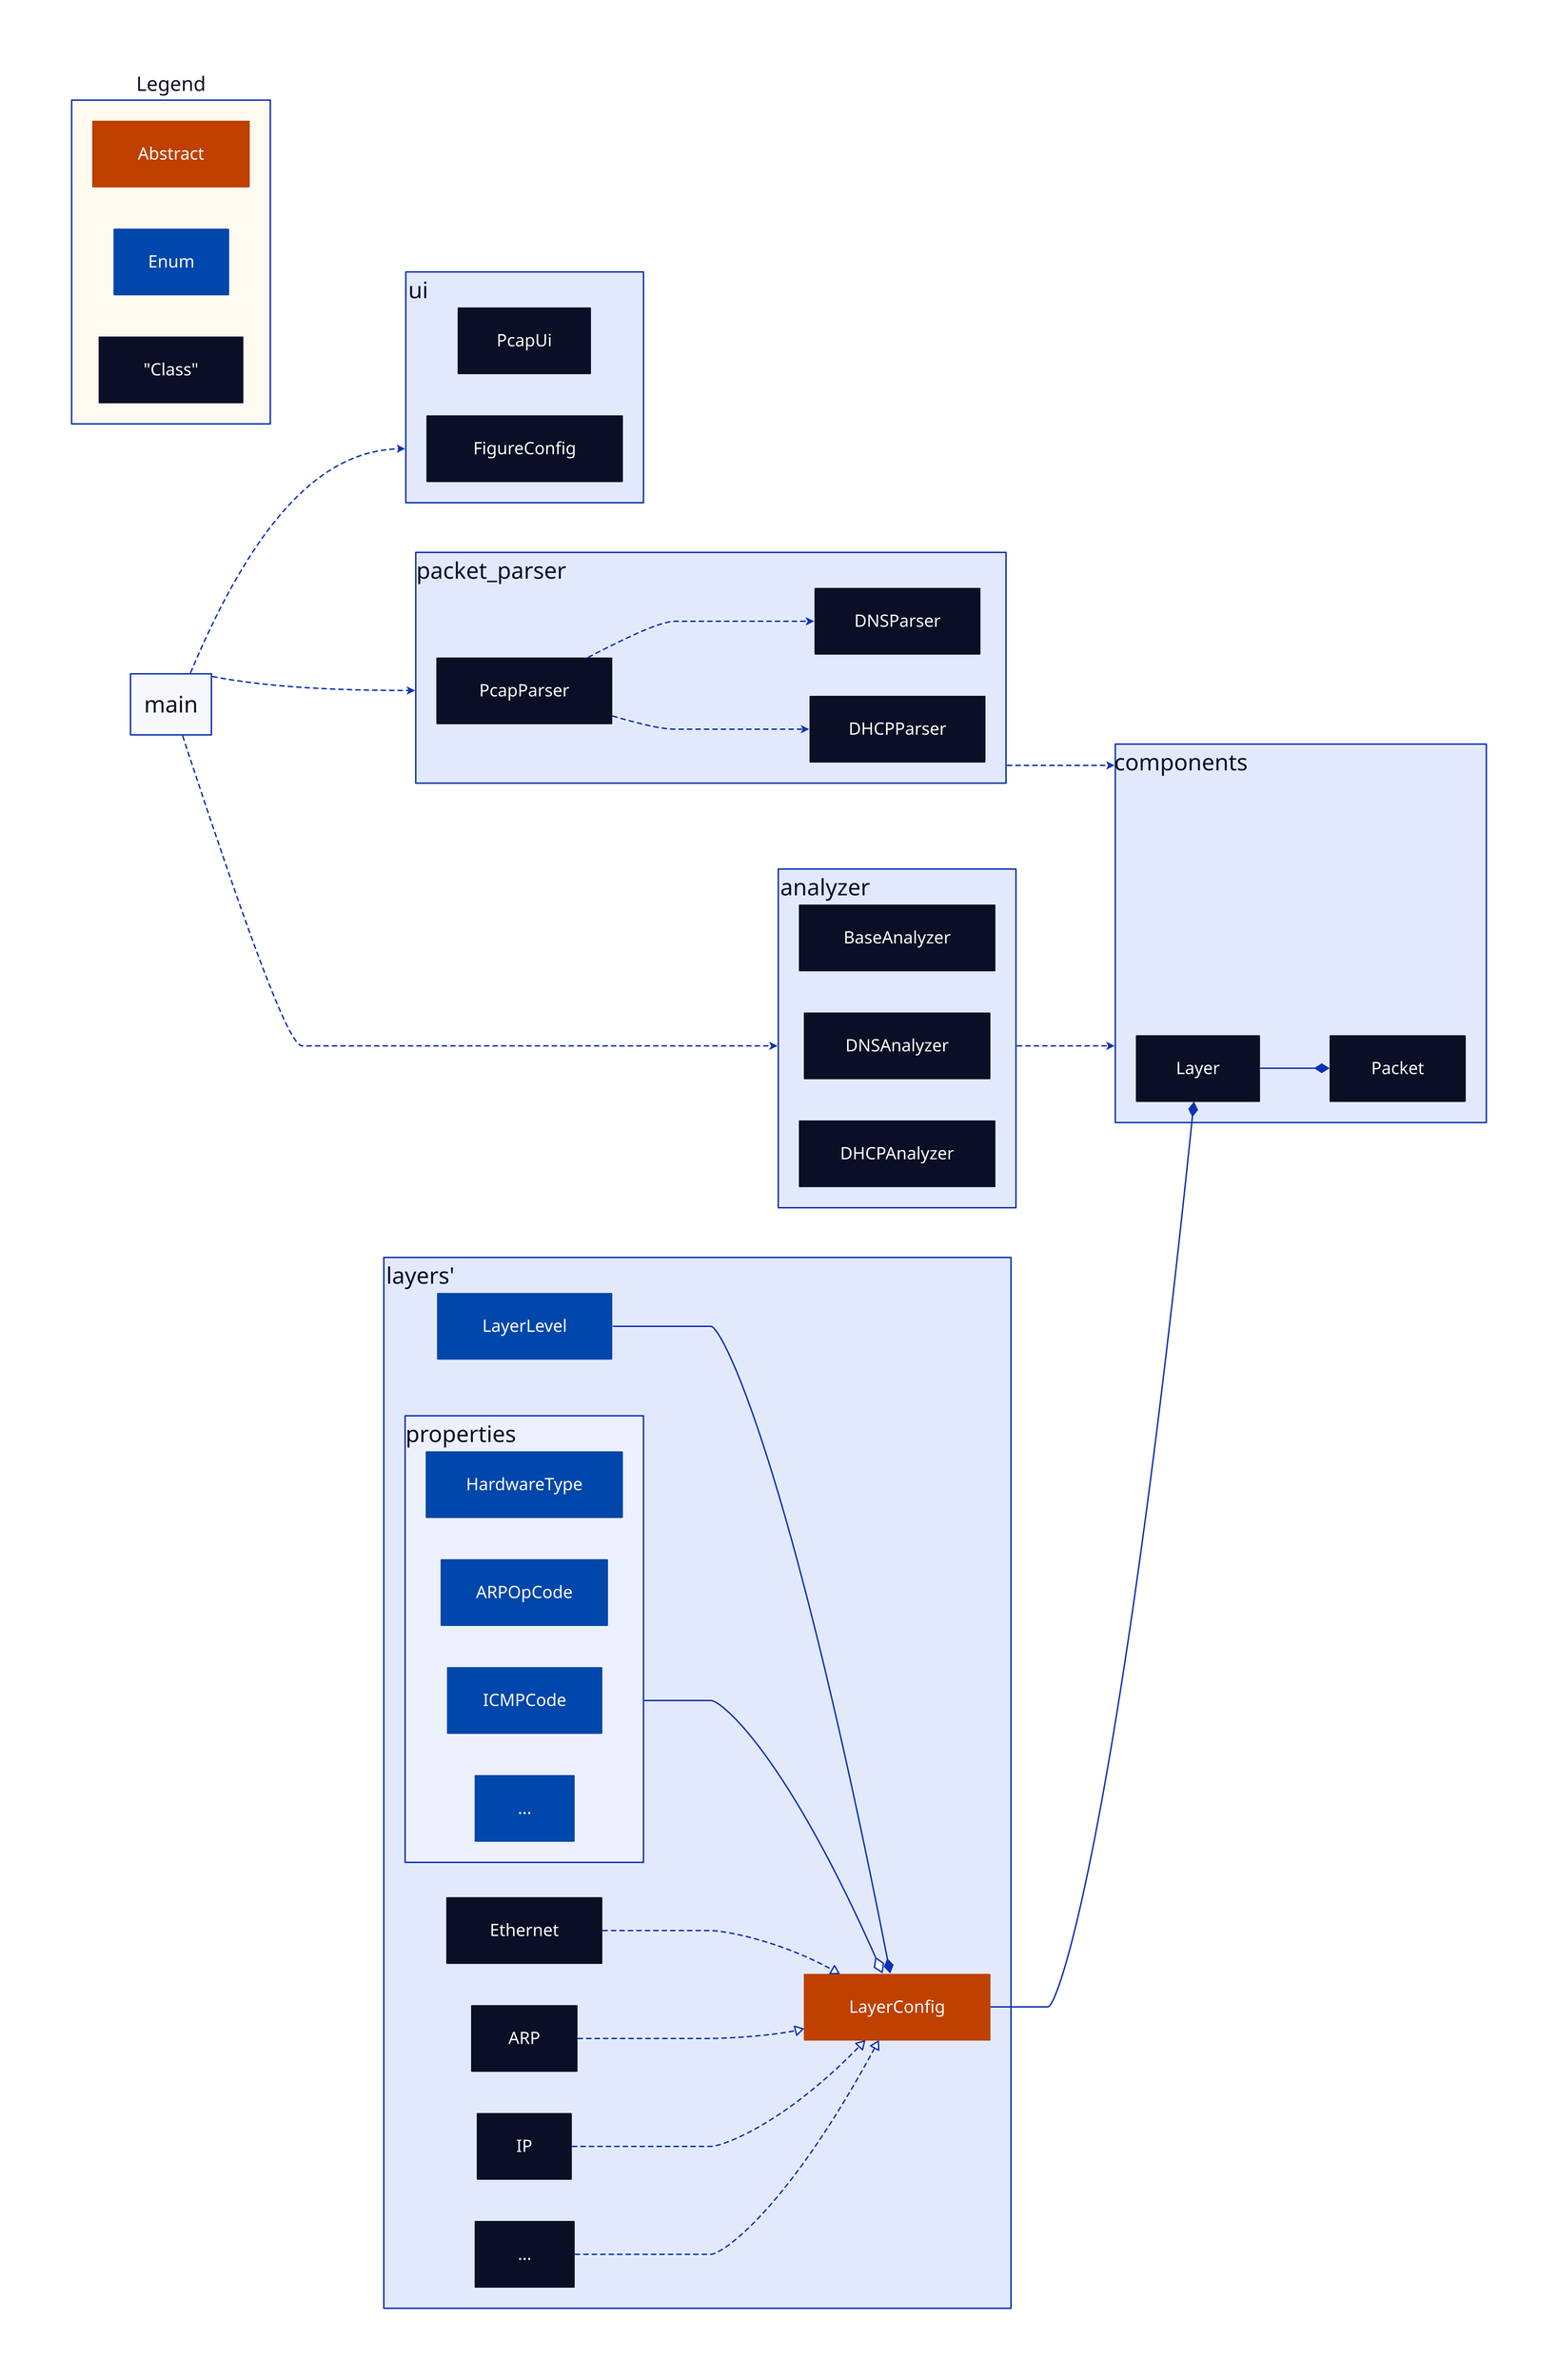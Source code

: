 # SHARED PROPERTIES
direction: right
classes: {
  package: {
    shape: rectangle
    label.near: top-left
    style.font-size: 32
    style.bold: true
  }
  dependency: {
    style.stroke-dash: 3
    target-arrowhead: {
      shape: arrow
    }
  }
  implementation: {
    style.stroke-dash: 3
    target-arrowhead: {
      shape: triangle
      style.filled: false
    }
  }
  composition: {
    target-arrowhead: {
      shape: diamond
      style.filled: true
    }
  }
  aggregation: {
    target-arrowhead: {
      shape: diamond
      style.filled: false
    }
  }
  enum: {
    style.fill: "#0047AB"
    shape: class
  }
  abstract: {
    style.fill: "#C04000"
    shape: class
  }
  "class": {
    shape: class
  }
}

# Objects
# larger font
main: {
  style.font-size: 32
}
ui: {
  class: package
  PcapUi: {
    class: class
  }
  FigureConfig: {
    class: class
  }
}
analyzer: {
  class: package
  BaseAnalyzer: {
    class: class
  }
  DNSAnalyzer: {
    class: class
  }
  DHCPAnalyzer: {
    class: class
  }
}
packet_parser: {
  class: package
  PcapParser: {
    class: class
  }
  DNSParser: {
    class: class
  }
  DHCPParser: {
    class: class
  }
  PcapParser -> DNSParser: {
    class: dependency
  }
  PcapParser -> DHCPParser: {
    class: dependency
  }
}
components: {
  class: package
  Layer: {
    class: class
  }
  Packet: {
    class: class
  }
  Layer -> Packet: {
    class: composition
  }
}
\layers': {
  LayerLevel -> LayerConfig: {
    class: composition
  }
  properties -> LayerConfig: {
    class: aggregation
  }
  class: package
  LayerLevel: {
    class: enum
  }
  LayerConfig: {
    class: abstract
  }
  Ethernet: {
    class: class
  }
  ARP: {
    class: class
  }
  IP: {
    class: class
  }
  \.\.\.: {
    class: class
  }
  Ethernet -> LayerConfig: {
    class: implementation
  }
  ARP -> LayerConfig: {
    class: implementation
  }
  IP -> LayerConfig: {
    class: implementation
  }
  \.\.\. -> LayerConfig: {
    class: implementation
  }

  properties: {
    class: package
    HardwareType: {
      class: enum
    }
    ARPOpCode: {
      class: enum
    }
    ICMPCode: {
      class: enum
    }
    \.\.\.: {
      class: enum
    }
  }
}

main -> ui: {
  class: dependency
}
main -> packet_parser: {
  class: dependency
}
main -> analyzer: {
  class: dependency
}

# Inter-container links
packet_parser -> components: {
  class: dependency
}
analyzer -> components: {
  class: dependency
}
\layers'.LayerConfig -> components.Layer: {
  class: composition
}

# Explaining colors
Legend: {
  Abstract: {
    class: abstract
  }
  Enum: {
    class: enum
  }
  \"Class": {
    class: class
  }
  style.fill: "#FFFAF0"
}
